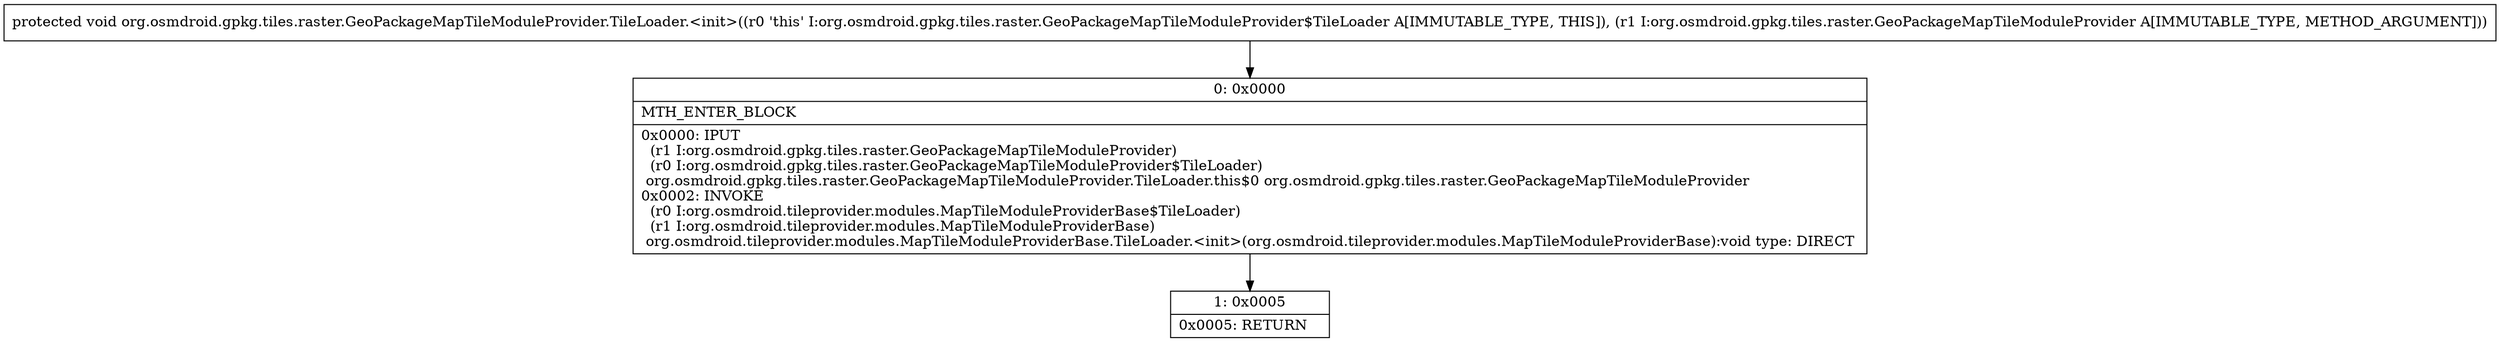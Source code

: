 digraph "CFG fororg.osmdroid.gpkg.tiles.raster.GeoPackageMapTileModuleProvider.TileLoader.\<init\>(Lorg\/osmdroid\/gpkg\/tiles\/raster\/GeoPackageMapTileModuleProvider;)V" {
Node_0 [shape=record,label="{0\:\ 0x0000|MTH_ENTER_BLOCK\l|0x0000: IPUT  \l  (r1 I:org.osmdroid.gpkg.tiles.raster.GeoPackageMapTileModuleProvider)\l  (r0 I:org.osmdroid.gpkg.tiles.raster.GeoPackageMapTileModuleProvider$TileLoader)\l org.osmdroid.gpkg.tiles.raster.GeoPackageMapTileModuleProvider.TileLoader.this$0 org.osmdroid.gpkg.tiles.raster.GeoPackageMapTileModuleProvider \l0x0002: INVOKE  \l  (r0 I:org.osmdroid.tileprovider.modules.MapTileModuleProviderBase$TileLoader)\l  (r1 I:org.osmdroid.tileprovider.modules.MapTileModuleProviderBase)\l org.osmdroid.tileprovider.modules.MapTileModuleProviderBase.TileLoader.\<init\>(org.osmdroid.tileprovider.modules.MapTileModuleProviderBase):void type: DIRECT \l}"];
Node_1 [shape=record,label="{1\:\ 0x0005|0x0005: RETURN   \l}"];
MethodNode[shape=record,label="{protected void org.osmdroid.gpkg.tiles.raster.GeoPackageMapTileModuleProvider.TileLoader.\<init\>((r0 'this' I:org.osmdroid.gpkg.tiles.raster.GeoPackageMapTileModuleProvider$TileLoader A[IMMUTABLE_TYPE, THIS]), (r1 I:org.osmdroid.gpkg.tiles.raster.GeoPackageMapTileModuleProvider A[IMMUTABLE_TYPE, METHOD_ARGUMENT])) }"];
MethodNode -> Node_0;
Node_0 -> Node_1;
}


